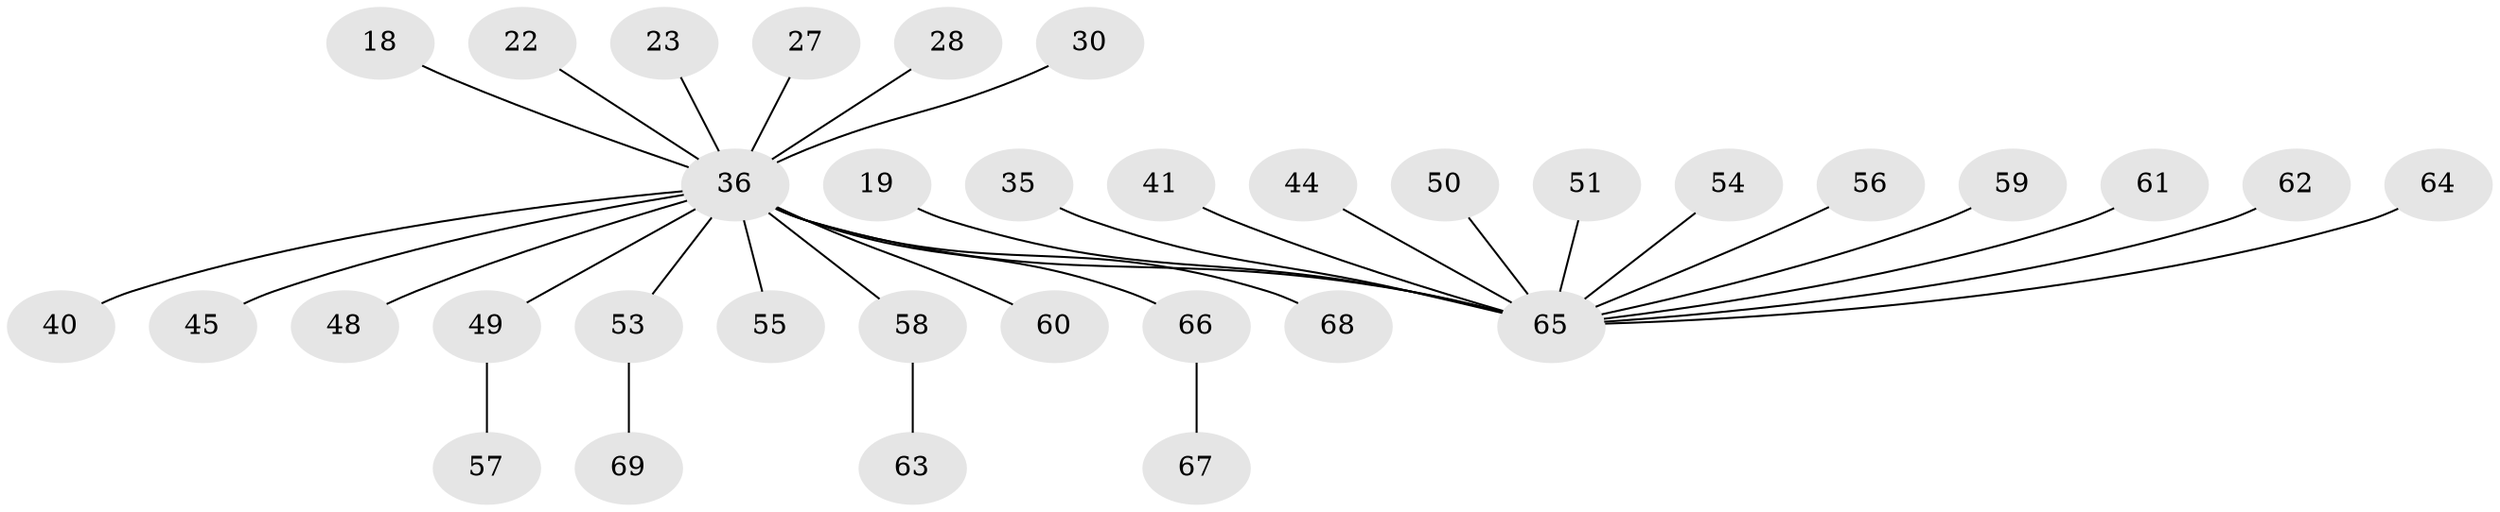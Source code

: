 // original degree distribution, {8: 0.028985507246376812, 4: 0.043478260869565216, 11: 0.014492753623188406, 6: 0.014492753623188406, 3: 0.057971014492753624, 7: 0.014492753623188406, 2: 0.18840579710144928, 1: 0.6231884057971014, 5: 0.014492753623188406}
// Generated by graph-tools (version 1.1) at 2025/46/03/09/25 04:46:48]
// undirected, 34 vertices, 33 edges
graph export_dot {
graph [start="1"]
  node [color=gray90,style=filled];
  18;
  19 [super="+14"];
  22;
  23;
  27;
  28;
  30;
  35 [super="+26"];
  36 [super="+4+13+16"];
  40;
  41;
  44 [super="+37"];
  45;
  48;
  49 [super="+33+47"];
  50;
  51 [super="+46"];
  53 [super="+29"];
  54;
  55 [super="+21"];
  56;
  57;
  58 [super="+42+52"];
  59 [super="+39"];
  60;
  61 [super="+43"];
  62;
  63;
  64;
  65 [super="+8+10+12+38"];
  66 [super="+34"];
  67;
  68;
  69;
  18 -- 36;
  19 -- 65;
  22 -- 36;
  23 -- 36;
  27 -- 36;
  28 -- 36;
  30 -- 36;
  35 -- 65;
  36 -- 68;
  36 -- 45;
  36 -- 48;
  36 -- 65 [weight=2];
  36 -- 49;
  36 -- 40;
  36 -- 60;
  36 -- 55;
  36 -- 53;
  36 -- 66;
  36 -- 58;
  41 -- 65;
  44 -- 65;
  49 -- 57;
  50 -- 65;
  51 -- 65;
  53 -- 69;
  54 -- 65;
  56 -- 65;
  58 -- 63;
  59 -- 65;
  61 -- 65;
  62 -- 65;
  64 -- 65;
  66 -- 67;
}
